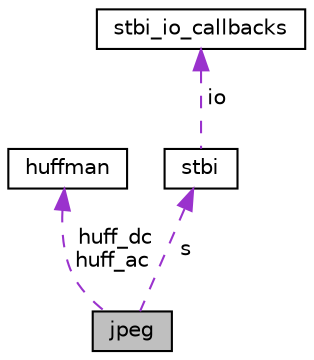 digraph "jpeg"
{
  edge [fontname="Helvetica",fontsize="10",labelfontname="Helvetica",labelfontsize="10"];
  node [fontname="Helvetica",fontsize="10",shape=record];
  Node1 [label="jpeg",height=0.2,width=0.4,color="black", fillcolor="grey75", style="filled", fontcolor="black"];
  Node2 -> Node1 [dir="back",color="darkorchid3",fontsize="10",style="dashed",label=" huff_dc\nhuff_ac" ,fontname="Helvetica"];
  Node2 [label="huffman",height=0.2,width=0.4,color="black", fillcolor="white", style="filled",URL="$structhuffman.html"];
  Node3 -> Node1 [dir="back",color="darkorchid3",fontsize="10",style="dashed",label=" s" ,fontname="Helvetica"];
  Node3 [label="stbi",height=0.2,width=0.4,color="black", fillcolor="white", style="filled",URL="$structstbi.html"];
  Node4 -> Node3 [dir="back",color="darkorchid3",fontsize="10",style="dashed",label=" io" ,fontname="Helvetica"];
  Node4 [label="stbi_io_callbacks",height=0.2,width=0.4,color="black", fillcolor="white", style="filled",URL="$structstbi__io__callbacks.html"];
}
